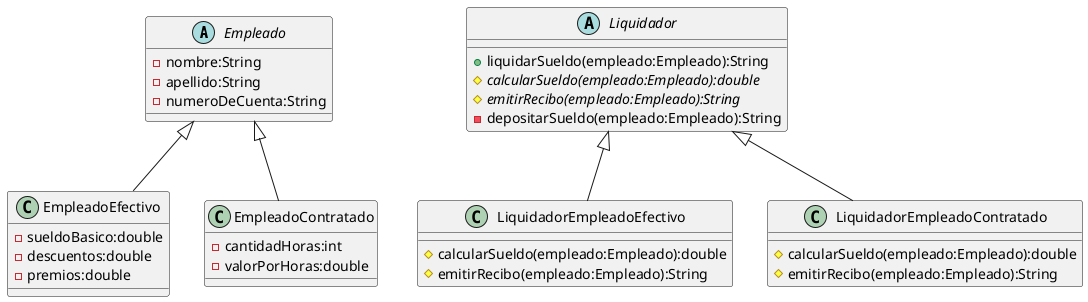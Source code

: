 @startuml
'https://plantuml.com/sequence-diagram

abstract class Empleado{
-nombre:String
-apellido:String
-numeroDeCuenta:String
}

class EmpleadoEfectivo extends Empleado{
-sueldoBasico:double
-descuentos:double
-premios:double
}

class EmpleadoContratado extends Empleado{
-cantidadHoras:int
-valorPorHoras:double
}

abstract class Liquidador{
+liquidarSueldo(empleado:Empleado):String
{abstract} # calcularSueldo(empleado:Empleado):double
{abstract} # emitirRecibo(empleado:Empleado):String
-depositarSueldo(empleado:Empleado):String
}

class LiquidadorEmpleadoEfectivo extends Liquidador{
# calcularSueldo(empleado:Empleado):double
# emitirRecibo(empleado:Empleado):String
}

class LiquidadorEmpleadoContratado extends Liquidador{
# calcularSueldo(empleado:Empleado):double
# emitirRecibo(empleado:Empleado):String
}

@enduml
